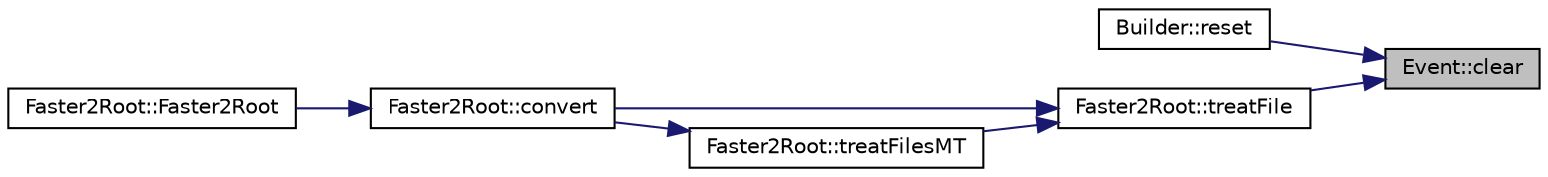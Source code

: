 digraph "Event::clear"
{
 // LATEX_PDF_SIZE
  edge [fontname="Helvetica",fontsize="10",labelfontname="Helvetica",labelfontsize="10"];
  node [fontname="Helvetica",fontsize="10",shape=record];
  rankdir="RL";
  Node1 [label="Event::clear",height=0.2,width=0.4,color="black", fillcolor="grey75", style="filled", fontcolor="black",tooltip=" "];
  Node1 -> Node2 [dir="back",color="midnightblue",fontsize="10",style="solid",fontname="Helvetica"];
  Node2 [label="Builder::reset",height=0.2,width=0.4,color="black", fillcolor="white", style="filled",URL="$class_builder.html#ae2d72f1157ccaaddc45b6963c7971f30",tooltip=" "];
  Node1 -> Node3 [dir="back",color="midnightblue",fontsize="10",style="solid",fontname="Helvetica"];
  Node3 [label="Faster2Root::treatFile",height=0.2,width=0.4,color="black", fillcolor="white", style="filled",URL="$class_faster2_root.html#a2409f727d81b148d694f2da17a1989f4",tooltip=" "];
  Node3 -> Node4 [dir="back",color="midnightblue",fontsize="10",style="solid",fontname="Helvetica"];
  Node4 [label="Faster2Root::convert",height=0.2,width=0.4,color="black", fillcolor="white", style="filled",URL="$class_faster2_root.html#a0a1797460cf62fe88d87327602b91eda",tooltip=" "];
  Node4 -> Node5 [dir="back",color="midnightblue",fontsize="10",style="solid",fontname="Helvetica"];
  Node5 [label="Faster2Root::Faster2Root",height=0.2,width=0.4,color="black", fillcolor="white", style="filled",URL="$class_faster2_root.html#a931cf8ef7c2acab073b363893c65bffd",tooltip=" "];
  Node3 -> Node6 [dir="back",color="midnightblue",fontsize="10",style="solid",fontname="Helvetica"];
  Node6 [label="Faster2Root::treatFilesMT",height=0.2,width=0.4,color="black", fillcolor="white", style="filled",URL="$class_faster2_root.html#a17399e2c3d35d2bc98f895548f256826",tooltip=" "];
  Node6 -> Node4 [dir="back",color="midnightblue",fontsize="10",style="solid",fontname="Helvetica"];
}

